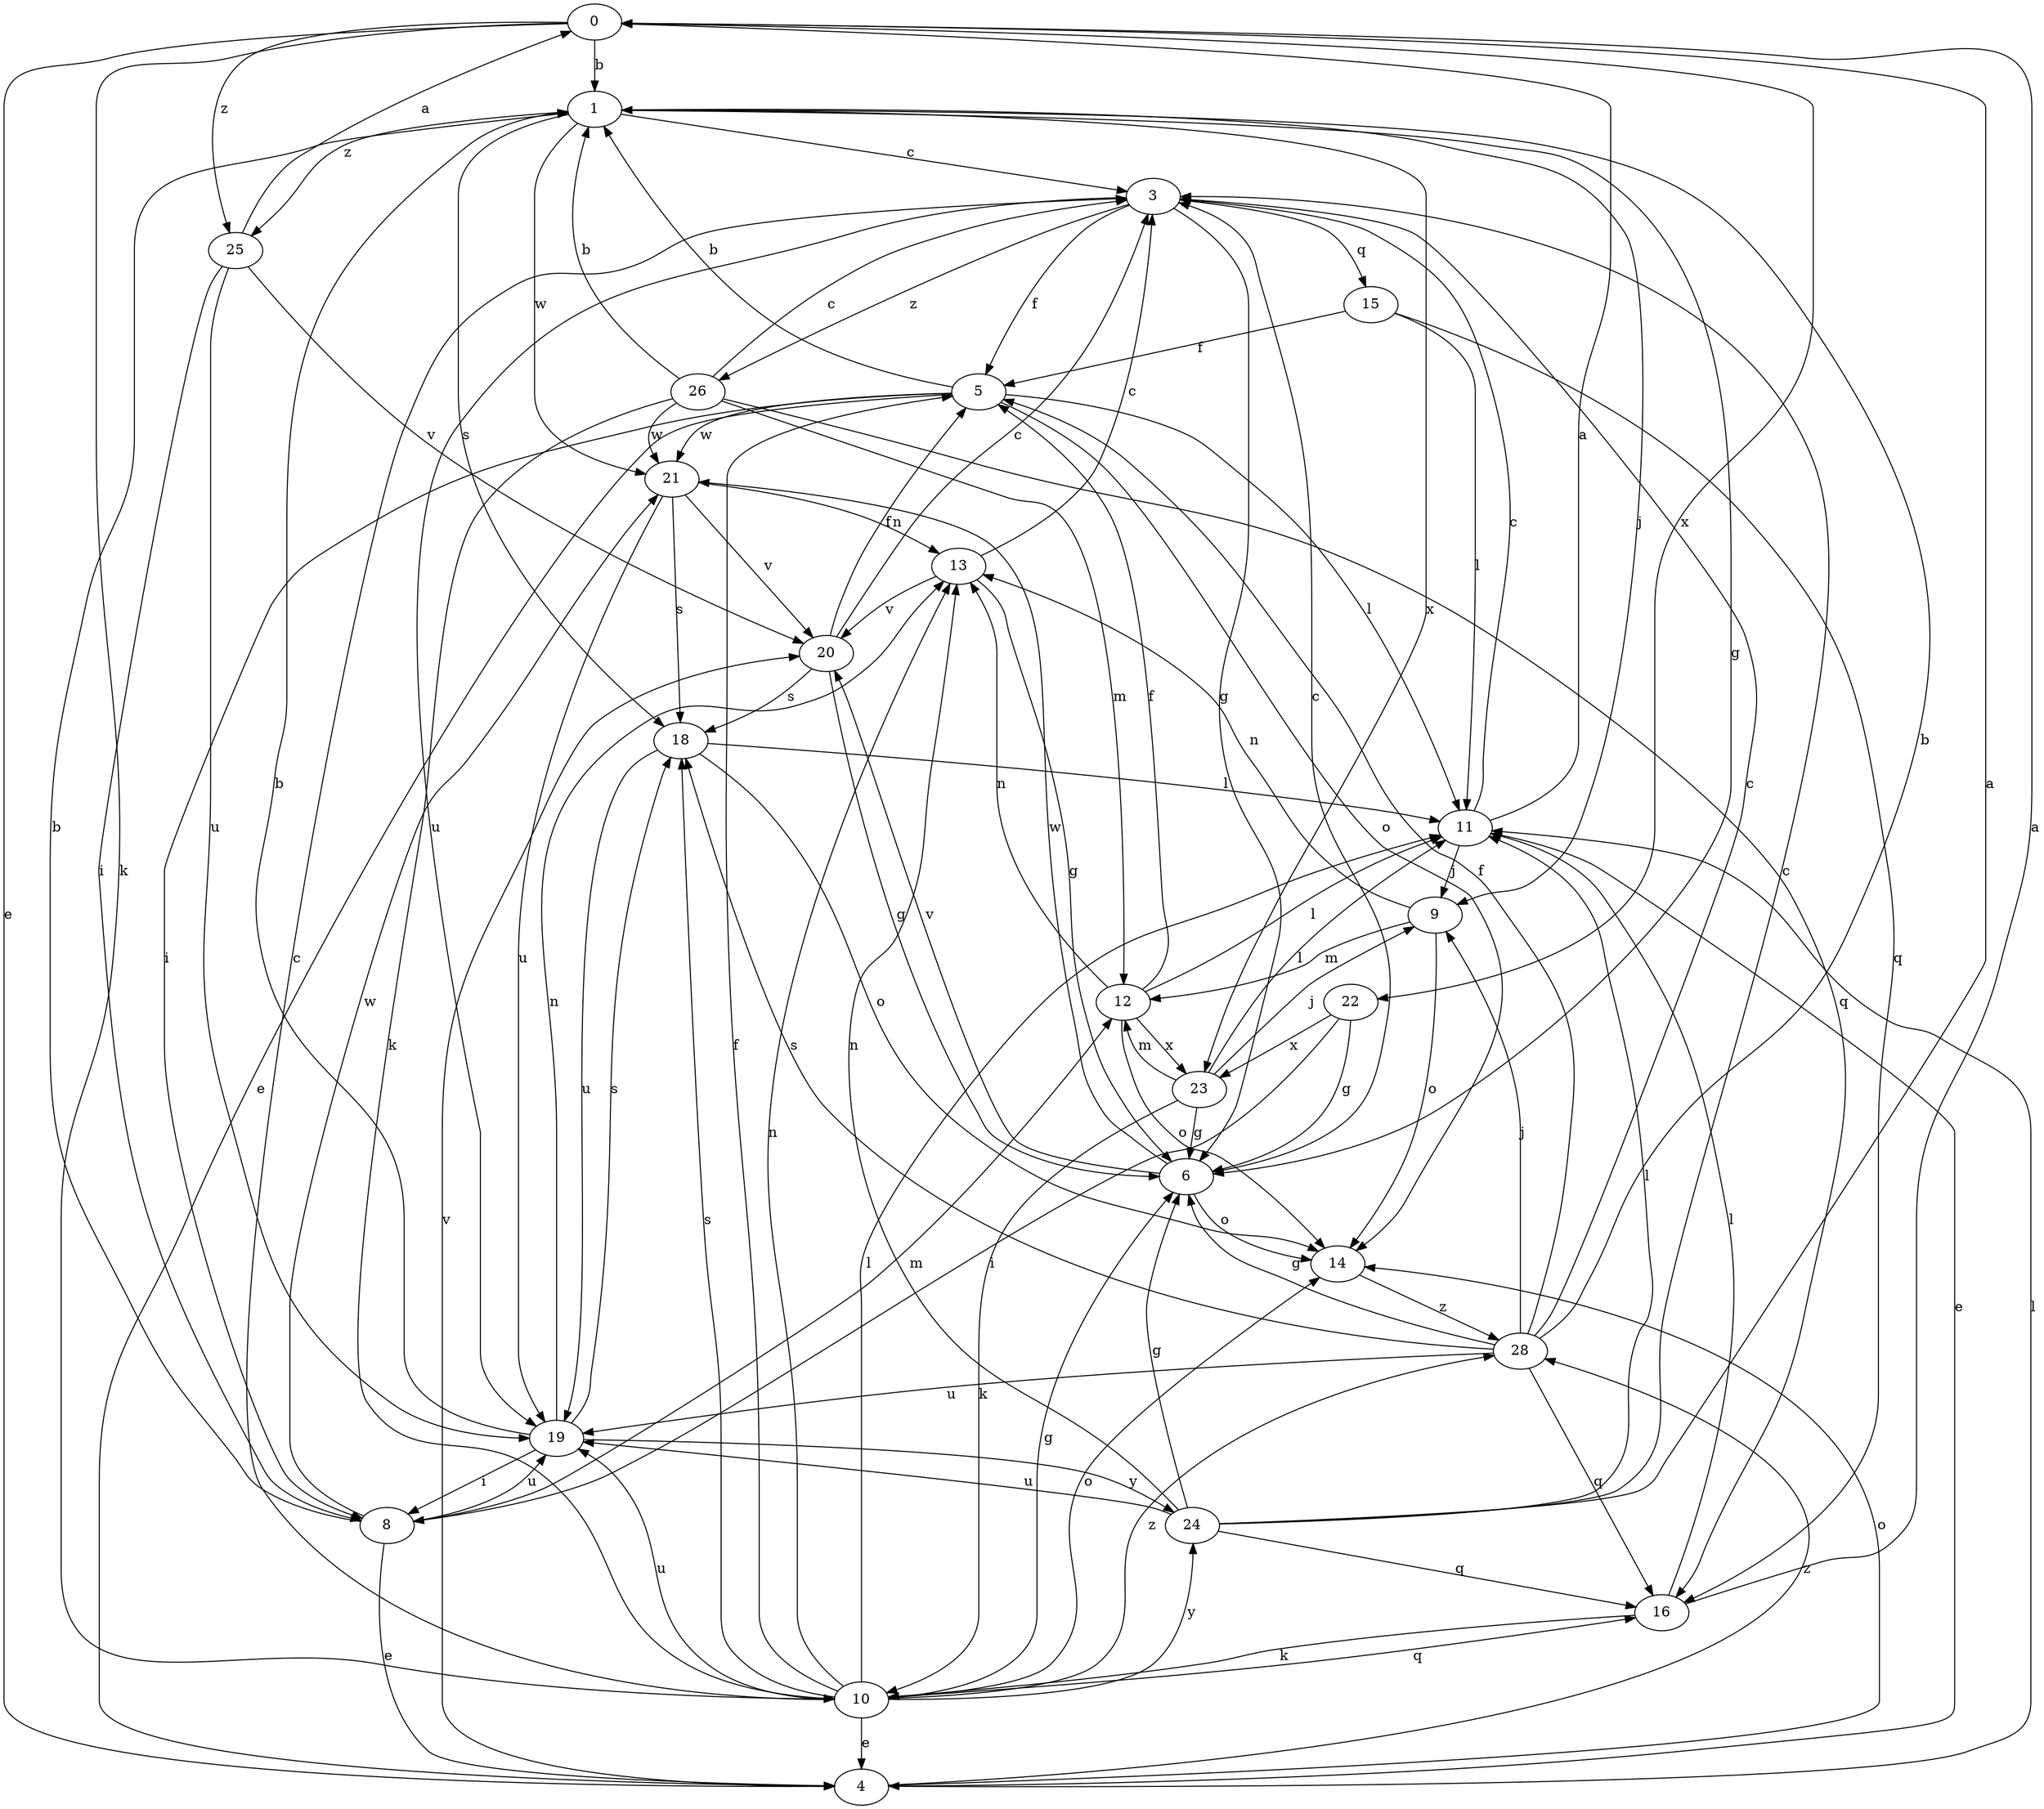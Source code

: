 strict digraph  {
0;
1;
3;
4;
5;
6;
8;
9;
10;
11;
12;
13;
14;
15;
16;
18;
19;
20;
21;
22;
23;
24;
25;
26;
28;
0 -> 1  [label=b];
0 -> 4  [label=e];
0 -> 10  [label=k];
0 -> 22  [label=x];
0 -> 25  [label=z];
1 -> 3  [label=c];
1 -> 6  [label=g];
1 -> 9  [label=j];
1 -> 18  [label=s];
1 -> 21  [label=w];
1 -> 23  [label=x];
1 -> 25  [label=z];
3 -> 5  [label=f];
3 -> 6  [label=g];
3 -> 15  [label=q];
3 -> 19  [label=u];
3 -> 26  [label=z];
4 -> 11  [label=l];
4 -> 14  [label=o];
4 -> 20  [label=v];
4 -> 28  [label=z];
5 -> 1  [label=b];
5 -> 4  [label=e];
5 -> 8  [label=i];
5 -> 11  [label=l];
5 -> 14  [label=o];
5 -> 21  [label=w];
6 -> 3  [label=c];
6 -> 14  [label=o];
6 -> 20  [label=v];
6 -> 21  [label=w];
8 -> 1  [label=b];
8 -> 4  [label=e];
8 -> 12  [label=m];
8 -> 19  [label=u];
8 -> 21  [label=w];
9 -> 12  [label=m];
9 -> 13  [label=n];
9 -> 14  [label=o];
10 -> 3  [label=c];
10 -> 4  [label=e];
10 -> 5  [label=f];
10 -> 6  [label=g];
10 -> 11  [label=l];
10 -> 13  [label=n];
10 -> 14  [label=o];
10 -> 16  [label=q];
10 -> 18  [label=s];
10 -> 19  [label=u];
10 -> 24  [label=y];
10 -> 28  [label=z];
11 -> 0  [label=a];
11 -> 3  [label=c];
11 -> 4  [label=e];
11 -> 9  [label=j];
12 -> 5  [label=f];
12 -> 11  [label=l];
12 -> 13  [label=n];
12 -> 14  [label=o];
12 -> 23  [label=x];
13 -> 3  [label=c];
13 -> 6  [label=g];
13 -> 20  [label=v];
14 -> 28  [label=z];
15 -> 5  [label=f];
15 -> 11  [label=l];
15 -> 16  [label=q];
16 -> 0  [label=a];
16 -> 10  [label=k];
16 -> 11  [label=l];
18 -> 11  [label=l];
18 -> 14  [label=o];
18 -> 19  [label=u];
19 -> 1  [label=b];
19 -> 8  [label=i];
19 -> 13  [label=n];
19 -> 18  [label=s];
19 -> 24  [label=y];
20 -> 3  [label=c];
20 -> 5  [label=f];
20 -> 6  [label=g];
20 -> 18  [label=s];
21 -> 13  [label=n];
21 -> 18  [label=s];
21 -> 19  [label=u];
21 -> 20  [label=v];
22 -> 6  [label=g];
22 -> 8  [label=i];
22 -> 23  [label=x];
23 -> 6  [label=g];
23 -> 9  [label=j];
23 -> 10  [label=k];
23 -> 11  [label=l];
23 -> 12  [label=m];
24 -> 0  [label=a];
24 -> 3  [label=c];
24 -> 6  [label=g];
24 -> 11  [label=l];
24 -> 13  [label=n];
24 -> 16  [label=q];
24 -> 19  [label=u];
25 -> 0  [label=a];
25 -> 8  [label=i];
25 -> 19  [label=u];
25 -> 20  [label=v];
26 -> 1  [label=b];
26 -> 3  [label=c];
26 -> 10  [label=k];
26 -> 12  [label=m];
26 -> 16  [label=q];
26 -> 21  [label=w];
28 -> 1  [label=b];
28 -> 3  [label=c];
28 -> 5  [label=f];
28 -> 6  [label=g];
28 -> 9  [label=j];
28 -> 16  [label=q];
28 -> 18  [label=s];
28 -> 19  [label=u];
}
